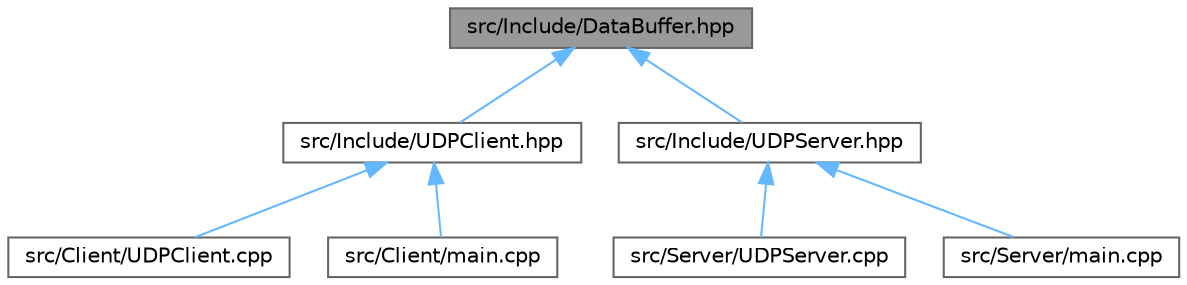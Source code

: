 digraph "src/Include/DataBuffer.hpp"
{
 // LATEX_PDF_SIZE
  bgcolor="transparent";
  edge [fontname=Helvetica,fontsize=10,labelfontname=Helvetica,labelfontsize=10];
  node [fontname=Helvetica,fontsize=10,shape=box,height=0.2,width=0.4];
  Node1 [label="src/Include/DataBuffer.hpp",height=0.2,width=0.4,color="gray40", fillcolor="grey60", style="filled", fontcolor="black",tooltip=" "];
  Node1 -> Node2 [dir="back",color="steelblue1",style="solid"];
  Node2 [label="src/Include/UDPClient.hpp",height=0.2,width=0.4,color="grey40", fillcolor="white", style="filled",URL="$_u_d_p_client_8hpp.html",tooltip=" "];
  Node2 -> Node3 [dir="back",color="steelblue1",style="solid"];
  Node3 [label="src/Client/UDPClient.cpp",height=0.2,width=0.4,color="grey40", fillcolor="white", style="filled",URL="$_u_d_p_client_8cpp.html",tooltip=" "];
  Node2 -> Node4 [dir="back",color="steelblue1",style="solid"];
  Node4 [label="src/Client/main.cpp",height=0.2,width=0.4,color="grey40", fillcolor="white", style="filled",URL="$_client_2main_8cpp.html",tooltip=" "];
  Node1 -> Node5 [dir="back",color="steelblue1",style="solid"];
  Node5 [label="src/Include/UDPServer.hpp",height=0.2,width=0.4,color="grey40", fillcolor="white", style="filled",URL="$_u_d_p_server_8hpp.html",tooltip=" "];
  Node5 -> Node6 [dir="back",color="steelblue1",style="solid"];
  Node6 [label="src/Server/UDPServer.cpp",height=0.2,width=0.4,color="grey40", fillcolor="white", style="filled",URL="$_u_d_p_server_8cpp.html",tooltip=" "];
  Node5 -> Node7 [dir="back",color="steelblue1",style="solid"];
  Node7 [label="src/Server/main.cpp",height=0.2,width=0.4,color="grey40", fillcolor="white", style="filled",URL="$_server_2main_8cpp.html",tooltip=" "];
}

